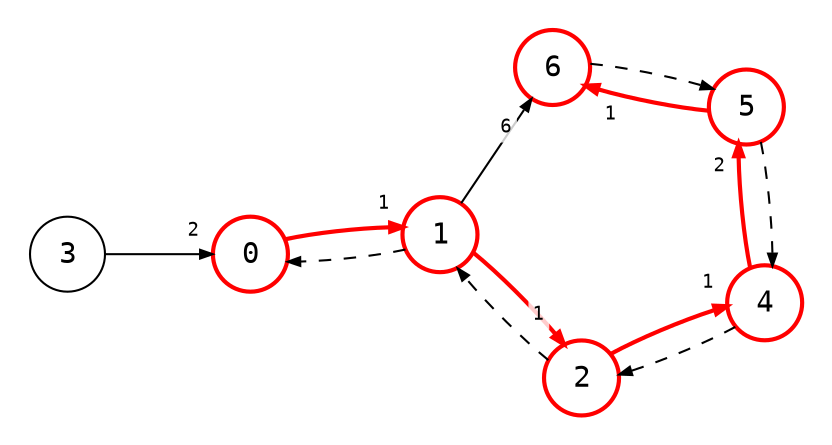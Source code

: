 digraph {
    node [shape=circle, fontname="monospace", fixedsize=true, width="0.5"];
    edge [arrowsize=0.6, fontname="monospace", fontsize=9];
    layout=neato;
    scale=1.2;
    mode="sgd";
    normalize=true;
    maxiter=100000;
    pad=0.2;

    3 [color="#bbb", fontcolor="#bbb"];
    0, 1, 2, 4, 5, 6 [style=bold, color=red];

    0 [
        label=<
            <table border="0">
                <tr>
                    <td>0</td>
                </tr>
            </table>
        >;
        color=red;
        style=bold
    ];

    1 [
        label=<
            <table border="0">
                <tr>
                    <td>1</td>
                </tr>
            </table>
        >;
        color=red;
        style=bold
    ];

    2 [
        label=<
            <table border="0">
                <tr>
                    <td>2</td>
                </tr>
            </table>
        >;
    ];

    3 [
        label=<
            <table border="0">
                <tr>
                    <td>3</td>
                </tr>
            </table>
        >;
    ];

    4 [
        label=<
            <table border="0">
                <tr>
                    <td>4</td>
                </tr>
            </table>
        >;
    ];

    5 [
        label=<
            <table border="0">
                <tr>
                    <td>5</td>
                </tr>
            </table>
        >;
    ];

    6 [
        label=<
            <table border="0">
                <tr>
                    <td>6</td>
                </tr>
            </table>
        >;
    ];

    1 -> 0 [
        style=dashed;
    ];

    2 -> 1 [
        style=dashed;
    ];

    4 -> 2 [
        style=dashed;
    ];

    5 -> 4 [
        style=dashed;
    ];

    6 -> 5 [
        style=dashed;
    ];

    0 -> 1 [
        color=red;
        style=bold;
        headlabel=<
            <table border="0" cellpadding="2" cellspacing="4">
                <tr>
                    <td bgcolor="#ffffffcc">1</td>
                </tr>
            </table>
        >
    ];

    1 -> 2 [
        style=bold; 
        color=red; 
        headlabel=<
            <table border="0" cellpadding="2" cellspacing="7">
                <tr>
                    <td bgcolor="#ffffffcc">1</td>
                </tr>
            </table>
        >
    ];

    1 -> 6 [
        color="#bbb";
        fontcolor="#bbb";
        headlabel=<
            <table border="0" cellpadding="2" cellspacing="7">
                <tr>
                    <td bgcolor="#ffffffcc">6</td>
                </tr>
            </table>
        >
    ];

    2 -> 4 [
        style=bold; 
        color=red; 
        headlabel=<
            <table border="0" cellpadding="2" cellspacing="4">
                <tr>
                    <td bgcolor="#ffffffcc">1</td>
                </tr>
            </table>
        >
    ];

    3 -> 0 [
        color="#bbb";
        fontcolor="#bbb";
        headlabel=<
            <table border="0" cellpadding="2" cellspacing="4">
                <tr>
                    <td bgcolor="#ffffffcc">2</td>
                </tr>
            </table>
        >
    ];

    4 -> 5 [
        style=bold; 
        color=red; 
        headlabel=<
            <table border="0" cellpadding="2" cellspacing="4">
                <tr>
                    <td bgcolor="#ffffffcc">2</td>
                </tr>
            </table>
        >
    ];

    5 -> 6 [
        style=bold; 
        color=red; 
        headlabel=<
            <table border="0" cellpadding="2" cellspacing="7">
                <tr>
                    <td bgcolor="#ffffffcc">1</td>
                </tr>
            </table>
        >
    ];
}